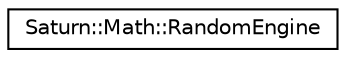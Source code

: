 digraph "Graphical Class Hierarchy"
{
  edge [fontname="Helvetica",fontsize="10",labelfontname="Helvetica",labelfontsize="10"];
  node [fontname="Helvetica",fontsize="10",shape=record];
  rankdir="LR";
  Node0 [label="Saturn::Math::RandomEngine",height=0.2,width=0.4,color="black", fillcolor="white", style="filled",URL="$class_saturn_1_1_math_1_1_random_engine.html"];
}
